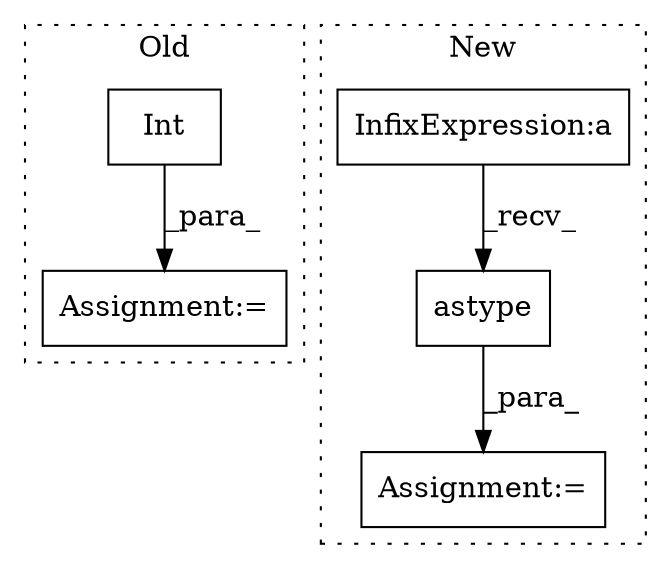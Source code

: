 digraph G {
subgraph cluster0 {
1 [label="Int" a="32" s="1420,1433" l="4,1" shape="box"];
4 [label="Assignment:=" a="7" s="1383" l="1" shape="box"];
label = "Old";
style="dotted";
}
subgraph cluster1 {
2 [label="astype" a="32" s="1653,1671" l="7,1" shape="box"];
3 [label="Assignment:=" a="7" s="1743" l="1" shape="box"];
5 [label="InfixExpression:a" a="27" s="1607" l="3" shape="box"];
label = "New";
style="dotted";
}
1 -> 4 [label="_para_"];
2 -> 3 [label="_para_"];
5 -> 2 [label="_recv_"];
}